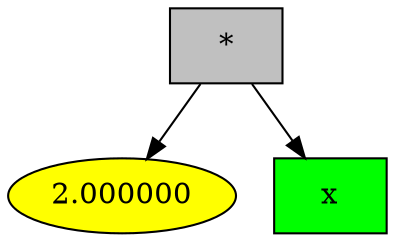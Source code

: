 digraph G {
13 [style = filled, label="*", shape = box, fillcolor="grey"];
13->14;
14 [style = filled, label="2.000000", fillcolor="yellow"];
13->35;
35 [style = filled, label="x", shape = box, fillcolor="green"];

}
